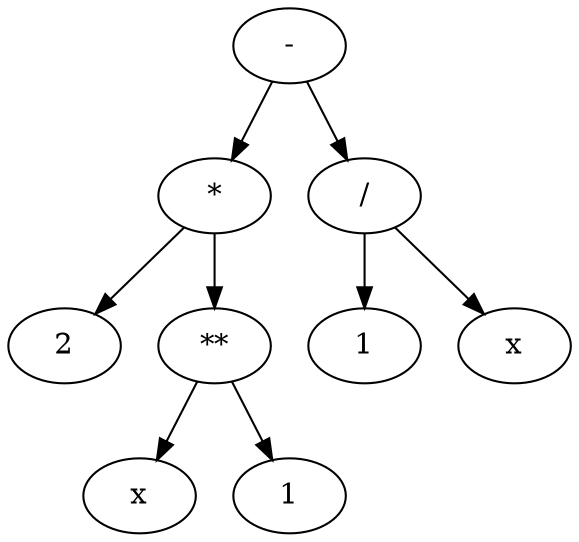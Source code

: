 digraph g {
	// nodes
	4306580928 [label="-"];
	4305756672 [label="*"];
	4306582528 [label="2"];
	4305756416 [label="**"];
	4306582400 [label="x"];
	4306580096 [label="1"];
	4306581184 [label="/"];
	4306581312 [label="1"];
	4304304448 [label="x"];
	// edges
	4306580928 -> 4305756672;
	4305756672 -> 4306582528;
	4305756672 -> 4305756416;
	4305756416 -> 4306582400;
	4305756416 -> 4306580096;
	4306580928 -> 4306581184;
	4306581184 -> 4306581312;
	4306581184 -> 4304304448;
}
